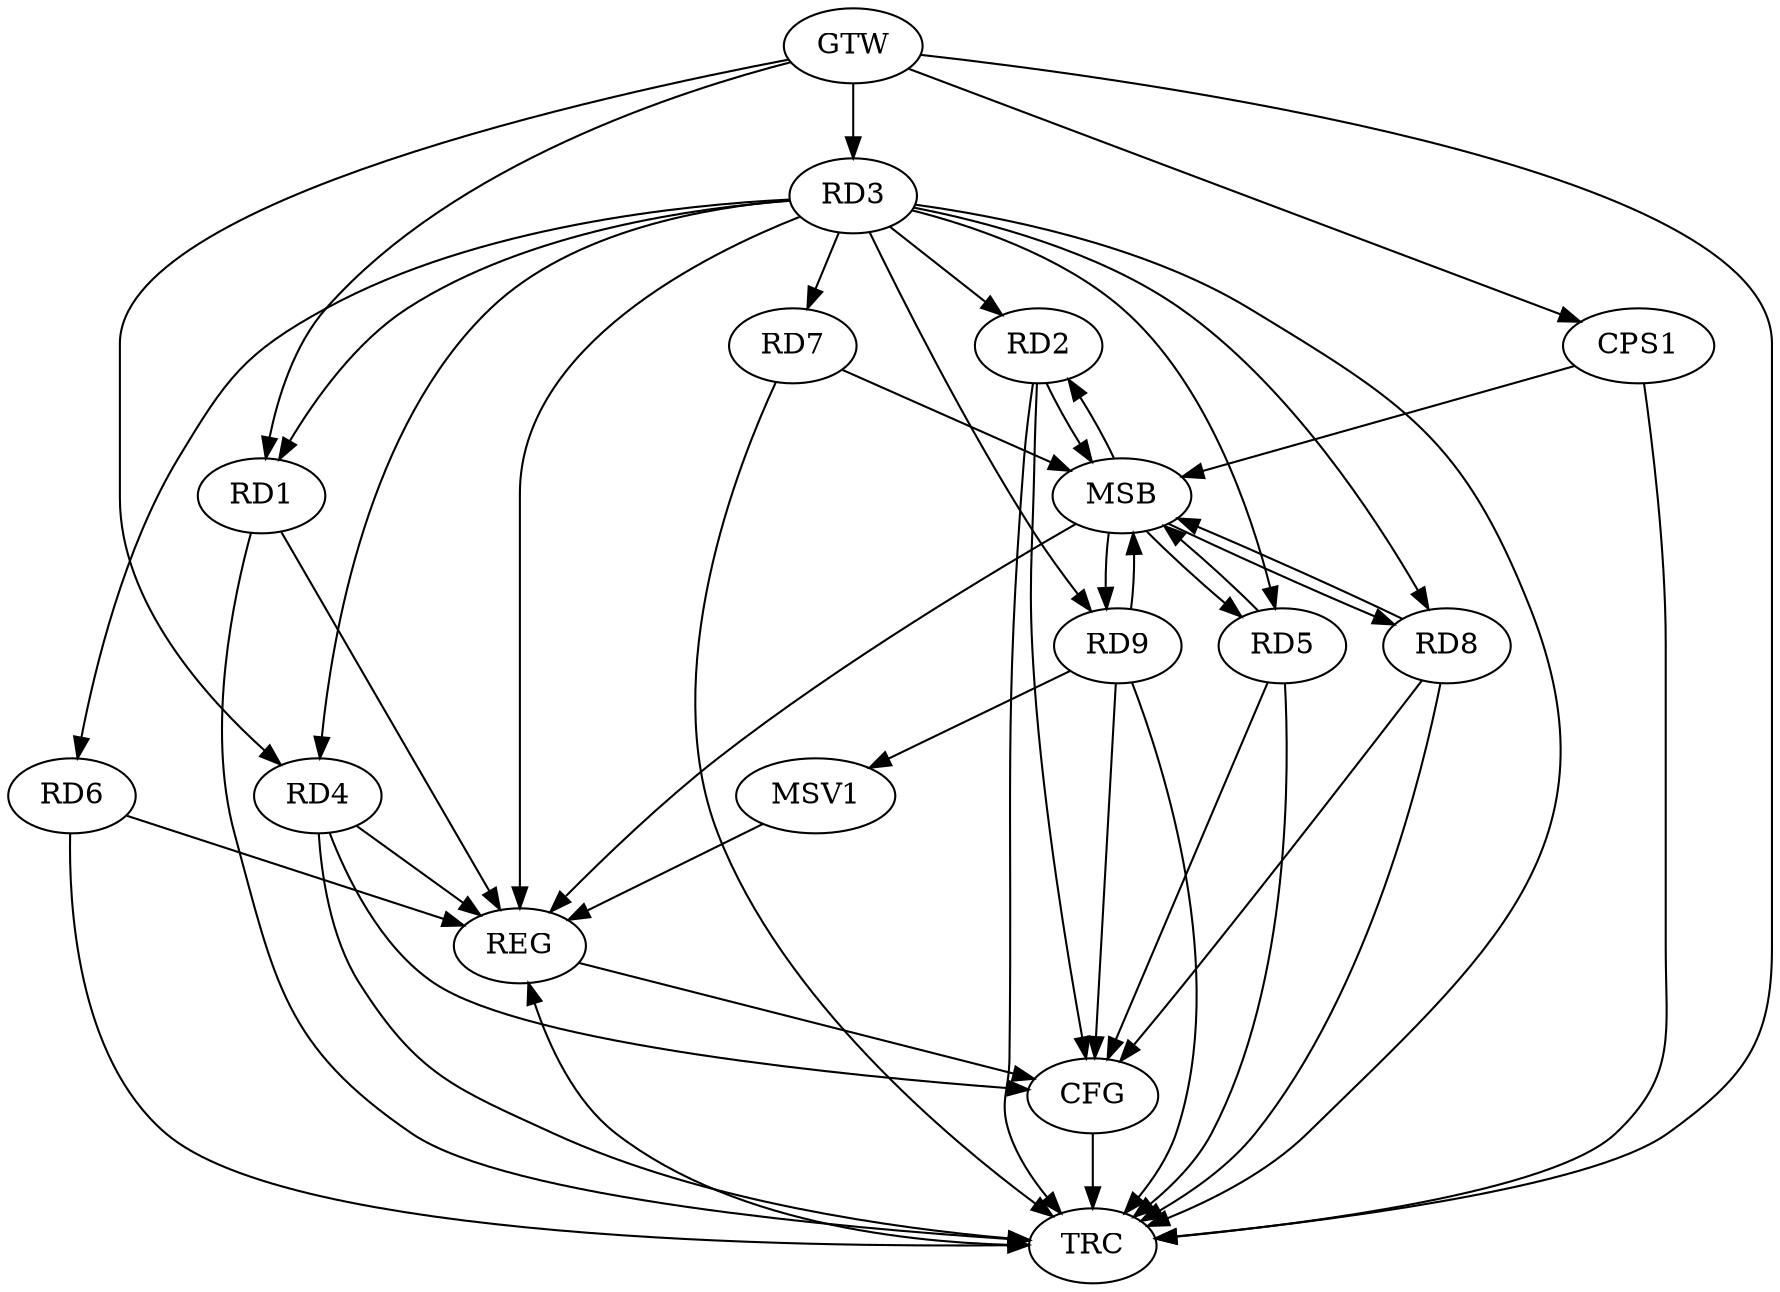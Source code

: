 strict digraph G {
  RD1 [ label="RD1" ];
  RD2 [ label="RD2" ];
  RD3 [ label="RD3" ];
  RD4 [ label="RD4" ];
  RD5 [ label="RD5" ];
  RD6 [ label="RD6" ];
  RD7 [ label="RD7" ];
  RD8 [ label="RD8" ];
  RD9 [ label="RD9" ];
  CPS1 [ label="CPS1" ];
  GTW [ label="GTW" ];
  REG [ label="REG" ];
  MSB [ label="MSB" ];
  CFG [ label="CFG" ];
  TRC [ label="TRC" ];
  MSV1 [ label="MSV1" ];
  RD3 -> RD5;
  RD3 -> RD9;
  GTW -> RD1;
  GTW -> RD3;
  GTW -> RD4;
  GTW -> CPS1;
  RD1 -> REG;
  RD3 -> REG;
  RD4 -> REG;
  RD6 -> REG;
  RD2 -> MSB;
  MSB -> RD9;
  MSB -> REG;
  RD5 -> MSB;
  RD7 -> MSB;
  MSB -> RD2;
  RD8 -> MSB;
  RD9 -> MSB;
  CPS1 -> MSB;
  MSB -> RD5;
  MSB -> RD8;
  RD9 -> CFG;
  RD5 -> CFG;
  RD2 -> CFG;
  RD4 -> CFG;
  RD8 -> CFG;
  REG -> CFG;
  RD1 -> TRC;
  RD2 -> TRC;
  RD3 -> TRC;
  RD4 -> TRC;
  RD5 -> TRC;
  RD6 -> TRC;
  RD7 -> TRC;
  RD8 -> TRC;
  RD9 -> TRC;
  CPS1 -> TRC;
  GTW -> TRC;
  CFG -> TRC;
  TRC -> REG;
  RD3 -> RD7;
  RD3 -> RD6;
  RD3 -> RD8;
  RD3 -> RD4;
  RD3 -> RD1;
  RD3 -> RD2;
  RD9 -> MSV1;
  MSV1 -> REG;
}
